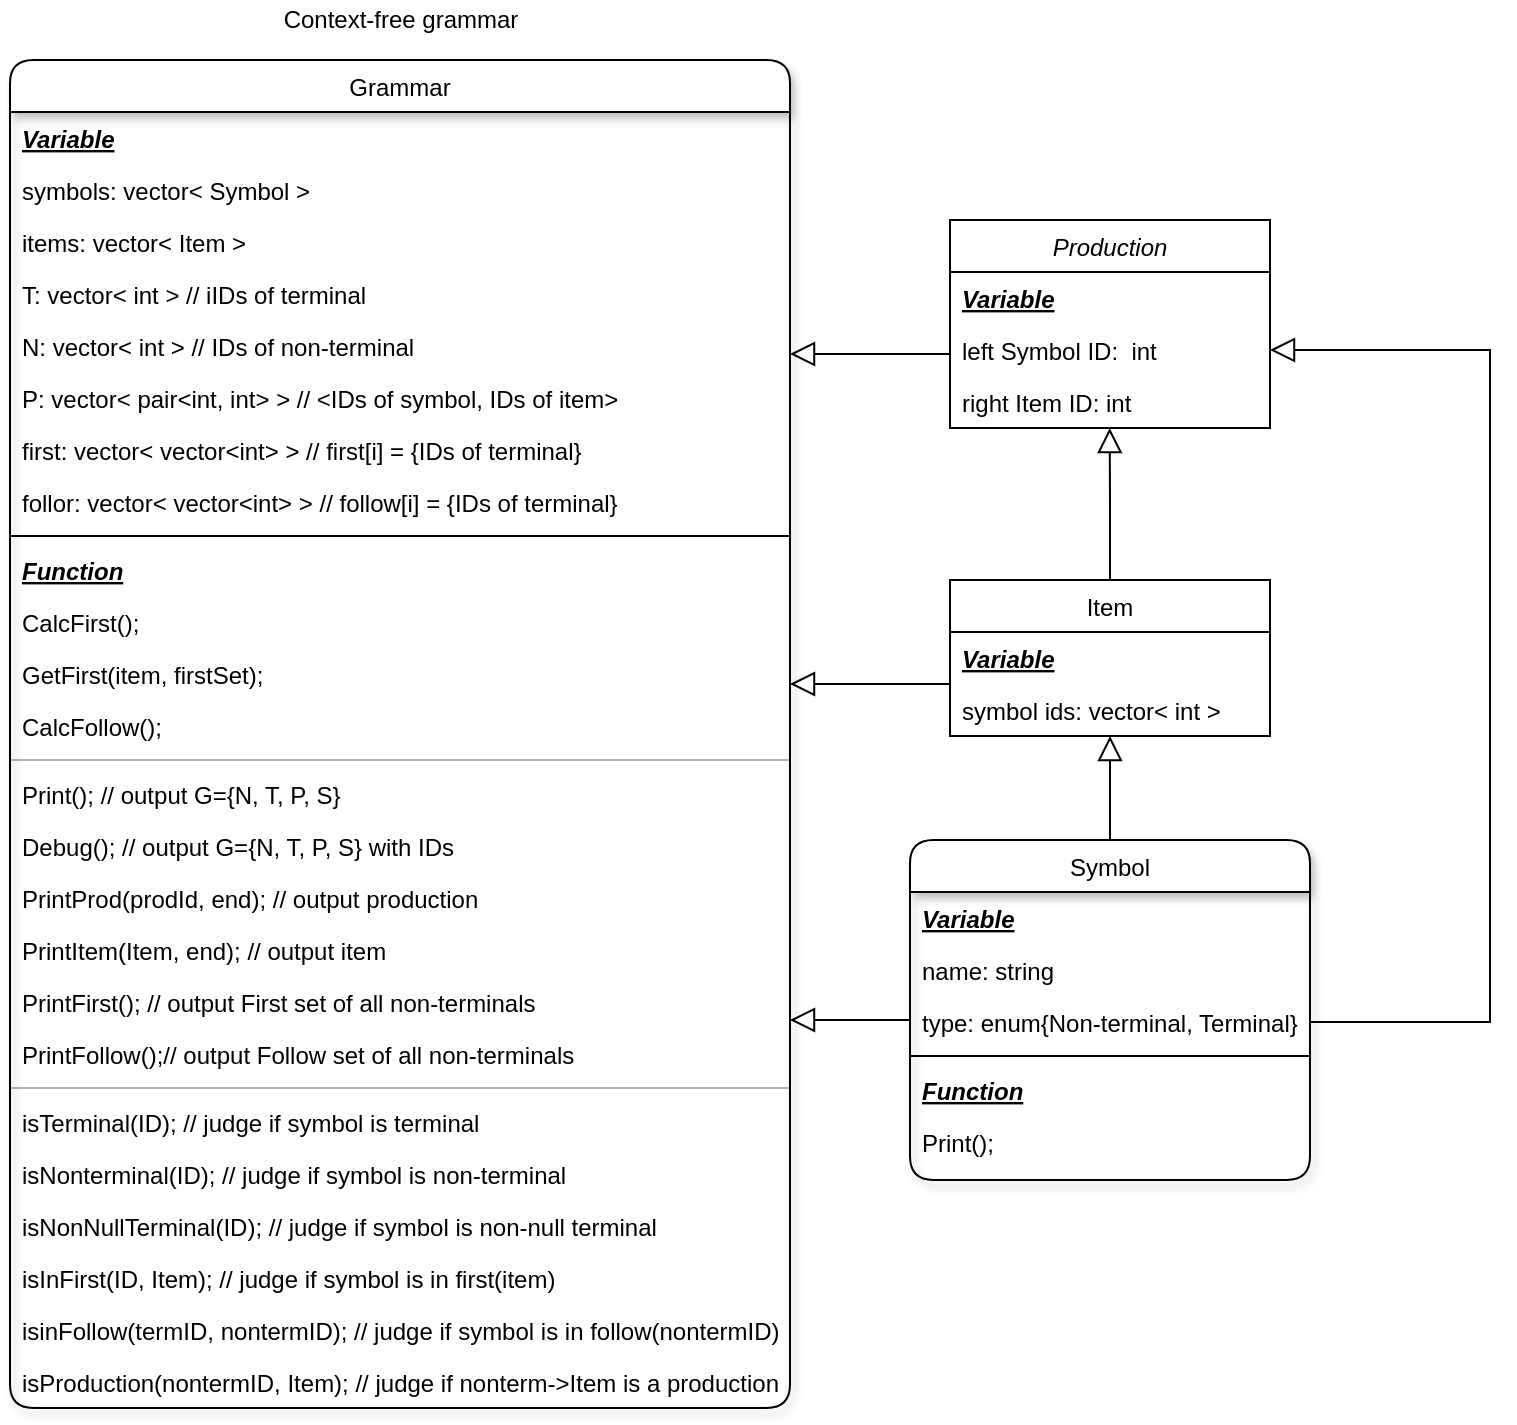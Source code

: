 <mxfile version="13.7.9" type="device"><diagram id="C5RBs43oDa-KdzZeNtuy" name="Page-1"><mxGraphModel dx="1086" dy="966" grid="1" gridSize="10" guides="1" tooltips="1" connect="1" arrows="1" fold="1" page="1" pageScale="1" pageWidth="827" pageHeight="1169" math="0" shadow="0"><root><mxCell id="WIyWlLk6GJQsqaUBKTNV-0"/><mxCell id="WIyWlLk6GJQsqaUBKTNV-1" parent="WIyWlLk6GJQsqaUBKTNV-0"/><mxCell id="bMCIz_RPGzdNiSM40t5y-0" value="Context-free grammar" style="text;html=1;align=center;verticalAlign=middle;resizable=0;points=[];autosize=1;" vertex="1" parent="WIyWlLk6GJQsqaUBKTNV-1"><mxGeometry x="270" y="50" width="130" height="20" as="geometry"/></mxCell><mxCell id="bMCIz_RPGzdNiSM40t5y-4" value="" style="endArrow=block;endSize=10;endFill=0;shadow=0;strokeWidth=1;rounded=0;edgeStyle=elbowEdgeStyle;elbow=vertical;exitX=1;exitY=0.5;exitDx=0;exitDy=0;entryX=1;entryY=0.5;entryDx=0;entryDy=0;" edge="1" parent="WIyWlLk6GJQsqaUBKTNV-1" source="bMCIz_RPGzdNiSM40t5y-3" target="zkfFHV4jXpPFQw0GAbJ--2"><mxGeometry width="160" relative="1" as="geometry"><mxPoint x="759.66" y="396" as="sourcePoint"/><mxPoint x="761.28" y="269.872" as="targetPoint"/><Array as="points"><mxPoint x="880" y="440"/><mxPoint x="840" y="330"/><mxPoint x="759.66" y="281"/></Array></mxGeometry></mxCell><mxCell id="bMCIz_RPGzdNiSM40t5y-6" value="" style="endArrow=block;endSize=10;endFill=0;shadow=0;strokeWidth=1;rounded=0;edgeStyle=elbowEdgeStyle;elbow=vertical;exitX=0;exitY=0.5;exitDx=0;exitDy=0;" edge="1" parent="WIyWlLk6GJQsqaUBKTNV-1" source="zkfFHV4jXpPFQw0GAbJ--2" target="zkfFHV4jXpPFQw0GAbJ--21"><mxGeometry width="160" relative="1" as="geometry"><mxPoint x="620" y="208" as="sourcePoint"/><mxPoint x="420" y="345.038" as="targetPoint"/><Array as="points"><mxPoint x="280" y="227"/></Array></mxGeometry></mxCell><mxCell id="bMCIz_RPGzdNiSM40t5y-7" value="" style="endArrow=block;endSize=10;endFill=0;shadow=0;strokeWidth=1;rounded=0;edgeStyle=elbowEdgeStyle;elbow=vertical;exitX=0.5;exitY=0;exitDx=0;exitDy=0;" edge="1" parent="WIyWlLk6GJQsqaUBKTNV-1" source="zkfFHV4jXpPFQw0GAbJ--6" target="zkfFHV4jXpPFQw0GAbJ--14"><mxGeometry width="160" relative="1" as="geometry"><mxPoint x="430" y="495" as="sourcePoint"/><mxPoint x="820" y="330" as="targetPoint"/><Array as="points"><mxPoint x="690" y="440"/><mxPoint x="700" y="610"/></Array></mxGeometry></mxCell><mxCell id="zkfFHV4jXpPFQw0GAbJ--17" value="Grammar" style="swimlane;fontStyle=0;align=center;verticalAlign=top;childLayout=stackLayout;horizontal=1;startSize=26;horizontalStack=0;resizeParent=1;resizeLast=0;collapsible=1;marginBottom=0;rounded=1;shadow=1;strokeWidth=1;glass=0;sketch=0;swimlaneLine=1;" parent="WIyWlLk6GJQsqaUBKTNV-1" vertex="1"><mxGeometry x="140" y="80" width="390" height="674" as="geometry"><mxRectangle x="550" y="140" width="160" height="26" as="alternateBounds"/></mxGeometry></mxCell><mxCell id="bMCIz_RPGzdNiSM40t5y-13" value="Variable" style="text;align=left;verticalAlign=top;spacingLeft=4;spacingRight=4;overflow=hidden;rotatable=0;points=[[0,0.5],[1,0.5]];portConstraint=eastwest;fontStyle=7" vertex="1" parent="zkfFHV4jXpPFQw0GAbJ--17"><mxGeometry y="26" width="390" height="26" as="geometry"/></mxCell><mxCell id="zkfFHV4jXpPFQw0GAbJ--18" value="symbols: vector&lt; Symbol &gt;" style="text;align=left;verticalAlign=top;spacingLeft=4;spacingRight=4;overflow=hidden;rotatable=0;points=[[0,0.5],[1,0.5]];portConstraint=eastwest;" parent="zkfFHV4jXpPFQw0GAbJ--17" vertex="1"><mxGeometry y="52" width="390" height="26" as="geometry"/></mxCell><mxCell id="zkfFHV4jXpPFQw0GAbJ--19" value="items: vector&lt; Item &gt;" style="text;align=left;verticalAlign=top;spacingLeft=4;spacingRight=4;overflow=hidden;rotatable=0;points=[[0,0.5],[1,0.5]];portConstraint=eastwest;rounded=0;shadow=0;html=0;" parent="zkfFHV4jXpPFQw0GAbJ--17" vertex="1"><mxGeometry y="78" width="390" height="26" as="geometry"/></mxCell><mxCell id="zkfFHV4jXpPFQw0GAbJ--20" value="T: vector&lt; int &gt; // iIDs of terminal" style="text;align=left;verticalAlign=top;spacingLeft=4;spacingRight=4;overflow=hidden;rotatable=0;points=[[0,0.5],[1,0.5]];portConstraint=eastwest;rounded=0;shadow=0;html=0;" parent="zkfFHV4jXpPFQw0GAbJ--17" vertex="1"><mxGeometry y="104" width="390" height="26" as="geometry"/></mxCell><mxCell id="zkfFHV4jXpPFQw0GAbJ--21" value="N: vector&lt; int &gt; // IDs of non-terminal" style="text;align=left;verticalAlign=top;spacingLeft=4;spacingRight=4;overflow=hidden;rotatable=0;points=[[0,0.5],[1,0.5]];portConstraint=eastwest;rounded=0;shadow=0;html=0;" parent="zkfFHV4jXpPFQw0GAbJ--17" vertex="1"><mxGeometry y="130" width="390" height="26" as="geometry"/></mxCell><mxCell id="bMCIz_RPGzdNiSM40t5y-9" value="P: vector&lt; pair&lt;int, int&gt; &gt; // &lt;IDs of symbol, IDs of item&gt;" style="text;align=left;verticalAlign=top;spacingLeft=4;spacingRight=4;overflow=hidden;rotatable=0;points=[[0,0.5],[1,0.5]];portConstraint=eastwest;rounded=0;shadow=0;html=0;" vertex="1" parent="zkfFHV4jXpPFQw0GAbJ--17"><mxGeometry y="156" width="390" height="26" as="geometry"/></mxCell><mxCell id="zkfFHV4jXpPFQw0GAbJ--22" value="first: vector&lt; vector&lt;int&gt; &gt; // first[i] = {IDs of terminal}" style="text;align=left;verticalAlign=top;spacingLeft=4;spacingRight=4;overflow=hidden;rotatable=0;points=[[0,0.5],[1,0.5]];portConstraint=eastwest;rounded=0;shadow=0;html=0;" parent="zkfFHV4jXpPFQw0GAbJ--17" vertex="1"><mxGeometry y="182" width="390" height="26" as="geometry"/></mxCell><mxCell id="bMCIz_RPGzdNiSM40t5y-12" value="follor: vector&lt; vector&lt;int&gt; &gt; // follow[i] = {IDs of terminal}" style="text;align=left;verticalAlign=top;spacingLeft=4;spacingRight=4;overflow=hidden;rotatable=0;points=[[0,0.5],[1,0.5]];portConstraint=eastwest;rounded=0;shadow=0;html=0;" vertex="1" parent="zkfFHV4jXpPFQw0GAbJ--17"><mxGeometry y="208" width="390" height="26" as="geometry"/></mxCell><mxCell id="zkfFHV4jXpPFQw0GAbJ--23" value="" style="line;html=1;strokeWidth=1;align=left;verticalAlign=middle;spacingTop=-1;spacingLeft=3;spacingRight=3;rotatable=0;labelPosition=right;points=[];portConstraint=eastwest;" parent="zkfFHV4jXpPFQw0GAbJ--17" vertex="1"><mxGeometry y="234" width="390" height="8" as="geometry"/></mxCell><mxCell id="bMCIz_RPGzdNiSM40t5y-10" value="Function" style="text;align=left;verticalAlign=top;spacingLeft=4;spacingRight=4;overflow=hidden;rotatable=0;points=[[0,0.5],[1,0.5]];portConstraint=eastwest;rounded=0;shadow=0;html=0;fontStyle=7" vertex="1" parent="zkfFHV4jXpPFQw0GAbJ--17"><mxGeometry y="242" width="390" height="26" as="geometry"/></mxCell><mxCell id="bMCIz_RPGzdNiSM40t5y-14" value="CalcFirst();" style="text;align=left;verticalAlign=top;spacingLeft=4;spacingRight=4;overflow=hidden;rotatable=0;points=[[0,0.5],[1,0.5]];portConstraint=eastwest;" vertex="1" parent="zkfFHV4jXpPFQw0GAbJ--17"><mxGeometry y="268" width="390" height="26" as="geometry"/></mxCell><mxCell id="bMCIz_RPGzdNiSM40t5y-17" value="GetFirst(item, firstSet);" style="text;align=left;verticalAlign=top;spacingLeft=4;spacingRight=4;overflow=hidden;rotatable=0;points=[[0,0.5],[1,0.5]];portConstraint=eastwest;" vertex="1" parent="zkfFHV4jXpPFQw0GAbJ--17"><mxGeometry y="294" width="390" height="26" as="geometry"/></mxCell><mxCell id="bMCIz_RPGzdNiSM40t5y-15" value="CalcFollow();" style="text;align=left;verticalAlign=top;spacingLeft=4;spacingRight=4;overflow=hidden;rotatable=0;points=[[0,0.5],[1,0.5]];portConstraint=eastwest;" vertex="1" parent="zkfFHV4jXpPFQw0GAbJ--17"><mxGeometry y="320" width="390" height="26" as="geometry"/></mxCell><mxCell id="bMCIz_RPGzdNiSM40t5y-22" value="" style="line;html=1;strokeWidth=1;align=left;verticalAlign=middle;spacingTop=-1;spacingLeft=3;spacingRight=3;rotatable=0;labelPosition=right;points=[];portConstraint=eastwest;opacity=30;" vertex="1" parent="zkfFHV4jXpPFQw0GAbJ--17"><mxGeometry y="346" width="390" height="8" as="geometry"/></mxCell><mxCell id="zkfFHV4jXpPFQw0GAbJ--24" value="Print(); // output G={N, T, P, S}&#10;" style="text;align=left;verticalAlign=top;spacingLeft=4;spacingRight=4;overflow=hidden;rotatable=0;points=[[0,0.5],[1,0.5]];portConstraint=eastwest;" parent="zkfFHV4jXpPFQw0GAbJ--17" vertex="1"><mxGeometry y="354" width="390" height="26" as="geometry"/></mxCell><mxCell id="zkfFHV4jXpPFQw0GAbJ--25" value="Debug(); // output G={N, T, P, S} with IDs" style="text;align=left;verticalAlign=top;spacingLeft=4;spacingRight=4;overflow=hidden;rotatable=0;points=[[0,0.5],[1,0.5]];portConstraint=eastwest;" parent="zkfFHV4jXpPFQw0GAbJ--17" vertex="1"><mxGeometry y="380" width="390" height="26" as="geometry"/></mxCell><mxCell id="bMCIz_RPGzdNiSM40t5y-16" value="PrintProd(prodId, end); // output production" style="text;align=left;verticalAlign=top;spacingLeft=4;spacingRight=4;overflow=hidden;rotatable=0;points=[[0,0.5],[1,0.5]];portConstraint=eastwest;" vertex="1" parent="zkfFHV4jXpPFQw0GAbJ--17"><mxGeometry y="406" width="390" height="26" as="geometry"/></mxCell><mxCell id="bMCIz_RPGzdNiSM40t5y-18" value="PrintItem(Item, end); // output item" style="text;align=left;verticalAlign=top;spacingLeft=4;spacingRight=4;overflow=hidden;rotatable=0;points=[[0,0.5],[1,0.5]];portConstraint=eastwest;" vertex="1" parent="zkfFHV4jXpPFQw0GAbJ--17"><mxGeometry y="432" width="390" height="26" as="geometry"/></mxCell><mxCell id="bMCIz_RPGzdNiSM40t5y-19" value="PrintFirst(); // output First set of all non-terminals" style="text;align=left;verticalAlign=top;spacingLeft=4;spacingRight=4;overflow=hidden;rotatable=0;points=[[0,0.5],[1,0.5]];portConstraint=eastwest;" vertex="1" parent="zkfFHV4jXpPFQw0GAbJ--17"><mxGeometry y="458" width="390" height="26" as="geometry"/></mxCell><mxCell id="bMCIz_RPGzdNiSM40t5y-21" value="PrintFollow();// output Follow set of all non-terminals" style="text;align=left;verticalAlign=top;spacingLeft=4;spacingRight=4;overflow=hidden;rotatable=0;points=[[0,0.5],[1,0.5]];portConstraint=eastwest;" vertex="1" parent="zkfFHV4jXpPFQw0GAbJ--17"><mxGeometry y="484" width="390" height="26" as="geometry"/></mxCell><mxCell id="bMCIz_RPGzdNiSM40t5y-23" value="" style="line;html=1;strokeWidth=1;align=left;verticalAlign=middle;spacingTop=-1;spacingLeft=3;spacingRight=3;rotatable=0;labelPosition=right;points=[];portConstraint=eastwest;opacity=30;" vertex="1" parent="zkfFHV4jXpPFQw0GAbJ--17"><mxGeometry y="510" width="390" height="8" as="geometry"/></mxCell><mxCell id="bMCIz_RPGzdNiSM40t5y-24" value="isTerminal(ID); // judge if symbol is terminal" style="text;align=left;verticalAlign=top;spacingLeft=4;spacingRight=4;overflow=hidden;rotatable=0;points=[[0,0.5],[1,0.5]];portConstraint=eastwest;" vertex="1" parent="zkfFHV4jXpPFQw0GAbJ--17"><mxGeometry y="518" width="390" height="26" as="geometry"/></mxCell><mxCell id="bMCIz_RPGzdNiSM40t5y-25" value="isNonterminal(ID); // judge if symbol is non-terminal" style="text;align=left;verticalAlign=top;spacingLeft=4;spacingRight=4;overflow=hidden;rotatable=0;points=[[0,0.5],[1,0.5]];portConstraint=eastwest;" vertex="1" parent="zkfFHV4jXpPFQw0GAbJ--17"><mxGeometry y="544" width="390" height="26" as="geometry"/></mxCell><mxCell id="bMCIz_RPGzdNiSM40t5y-26" value="isNonNullTerminal(ID); // judge if symbol is non-null terminal" style="text;align=left;verticalAlign=top;spacingLeft=4;spacingRight=4;overflow=hidden;rotatable=0;points=[[0,0.5],[1,0.5]];portConstraint=eastwest;" vertex="1" parent="zkfFHV4jXpPFQw0GAbJ--17"><mxGeometry y="570" width="390" height="26" as="geometry"/></mxCell><mxCell id="bMCIz_RPGzdNiSM40t5y-28" value="isInFirst(ID, Item); // judge if symbol is in first(item)" style="text;align=left;verticalAlign=top;spacingLeft=4;spacingRight=4;overflow=hidden;rotatable=0;points=[[0,0.5],[1,0.5]];portConstraint=eastwest;" vertex="1" parent="zkfFHV4jXpPFQw0GAbJ--17"><mxGeometry y="596" width="390" height="26" as="geometry"/></mxCell><mxCell id="bMCIz_RPGzdNiSM40t5y-29" value="isinFollow(termID, nontermID); // judge if symbol is in follow(nontermID)" style="text;align=left;verticalAlign=top;spacingLeft=4;spacingRight=4;overflow=hidden;rotatable=0;points=[[0,0.5],[1,0.5]];portConstraint=eastwest;" vertex="1" parent="zkfFHV4jXpPFQw0GAbJ--17"><mxGeometry y="622" width="390" height="26" as="geometry"/></mxCell><mxCell id="bMCIz_RPGzdNiSM40t5y-30" value="isProduction(nontermID, Item); // judge if nonterm-&gt;Item is a production" style="text;align=left;verticalAlign=top;spacingLeft=4;spacingRight=4;overflow=hidden;rotatable=0;points=[[0,0.5],[1,0.5]];portConstraint=eastwest;" vertex="1" parent="zkfFHV4jXpPFQw0GAbJ--17"><mxGeometry y="648" width="390" height="26" as="geometry"/></mxCell><mxCell id="zkfFHV4jXpPFQw0GAbJ--6" value="Symbol" style="swimlane;fontStyle=0;align=center;verticalAlign=top;childLayout=stackLayout;horizontal=1;startSize=26;horizontalStack=0;resizeParent=1;resizeLast=0;collapsible=1;marginBottom=0;rounded=1;shadow=1;strokeWidth=1;" parent="WIyWlLk6GJQsqaUBKTNV-1" vertex="1"><mxGeometry x="590" y="470" width="200" height="170" as="geometry"><mxRectangle x="130" y="380" width="160" height="26" as="alternateBounds"/></mxGeometry></mxCell><mxCell id="zkfFHV4jXpPFQw0GAbJ--7" value="Variable" style="text;align=left;verticalAlign=top;spacingLeft=4;spacingRight=4;overflow=hidden;rotatable=0;points=[[0,0.5],[1,0.5]];portConstraint=eastwest;fontStyle=7" parent="zkfFHV4jXpPFQw0GAbJ--6" vertex="1"><mxGeometry y="26" width="200" height="26" as="geometry"/></mxCell><mxCell id="zkfFHV4jXpPFQw0GAbJ--8" value="name: string" style="text;align=left;verticalAlign=top;spacingLeft=4;spacingRight=4;overflow=hidden;rotatable=0;points=[[0,0.5],[1,0.5]];portConstraint=eastwest;rounded=0;shadow=0;html=0;" parent="zkfFHV4jXpPFQw0GAbJ--6" vertex="1"><mxGeometry y="52" width="200" height="26" as="geometry"/></mxCell><mxCell id="bMCIz_RPGzdNiSM40t5y-3" value="type: enum{Non-terminal, Terminal}" style="text;align=left;verticalAlign=top;spacingLeft=4;spacingRight=4;overflow=hidden;rotatable=0;points=[[0,0.5],[1,0.5]];portConstraint=eastwest;rounded=0;shadow=0;html=0;" vertex="1" parent="zkfFHV4jXpPFQw0GAbJ--6"><mxGeometry y="78" width="200" height="26" as="geometry"/></mxCell><mxCell id="zkfFHV4jXpPFQw0GAbJ--9" value="" style="line;html=1;strokeWidth=1;align=left;verticalAlign=middle;spacingTop=-1;spacingLeft=3;spacingRight=3;rotatable=0;labelPosition=right;points=[];portConstraint=eastwest;" parent="zkfFHV4jXpPFQw0GAbJ--6" vertex="1"><mxGeometry y="104" width="200" height="8" as="geometry"/></mxCell><mxCell id="zkfFHV4jXpPFQw0GAbJ--10" value="Function" style="text;align=left;verticalAlign=top;spacingLeft=4;spacingRight=4;overflow=hidden;rotatable=0;points=[[0,0.5],[1,0.5]];portConstraint=eastwest;fontStyle=7" parent="zkfFHV4jXpPFQw0GAbJ--6" vertex="1"><mxGeometry y="112" width="200" height="26" as="geometry"/></mxCell><mxCell id="zkfFHV4jXpPFQw0GAbJ--11" value="Print();" style="text;align=left;verticalAlign=top;spacingLeft=4;spacingRight=4;overflow=hidden;rotatable=0;points=[[0,0.5],[1,0.5]];portConstraint=eastwest;" parent="zkfFHV4jXpPFQw0GAbJ--6" vertex="1"><mxGeometry y="138" width="200" height="26" as="geometry"/></mxCell><mxCell id="zkfFHV4jXpPFQw0GAbJ--13" value="Item" style="swimlane;fontStyle=0;align=center;verticalAlign=top;childLayout=stackLayout;horizontal=1;startSize=26;horizontalStack=0;resizeParent=1;resizeLast=0;collapsible=1;marginBottom=0;rounded=0;shadow=0;strokeWidth=1;" parent="WIyWlLk6GJQsqaUBKTNV-1" vertex="1"><mxGeometry x="610" y="340" width="160" height="78" as="geometry"><mxRectangle x="340" y="380" width="170" height="26" as="alternateBounds"/></mxGeometry></mxCell><mxCell id="bMCIz_RPGzdNiSM40t5y-38" value="Variable" style="text;align=left;verticalAlign=top;spacingLeft=4;spacingRight=4;overflow=hidden;rotatable=0;points=[[0,0.5],[1,0.5]];portConstraint=eastwest;fontStyle=7" vertex="1" parent="zkfFHV4jXpPFQw0GAbJ--13"><mxGeometry y="26" width="160" height="26" as="geometry"/></mxCell><mxCell id="zkfFHV4jXpPFQw0GAbJ--14" value="symbol ids: vector&lt; int &gt;" style="text;align=left;verticalAlign=top;spacingLeft=4;spacingRight=4;overflow=hidden;rotatable=0;points=[[0,0.5],[1,0.5]];portConstraint=eastwest;" parent="zkfFHV4jXpPFQw0GAbJ--13" vertex="1"><mxGeometry y="52" width="160" height="26" as="geometry"/></mxCell><mxCell id="zkfFHV4jXpPFQw0GAbJ--0" value="Production" style="swimlane;fontStyle=2;align=center;verticalAlign=top;childLayout=stackLayout;horizontal=1;startSize=26;horizontalStack=0;resizeParent=1;resizeLast=0;collapsible=1;marginBottom=0;rounded=0;shadow=0;strokeWidth=1;" parent="WIyWlLk6GJQsqaUBKTNV-1" vertex="1"><mxGeometry x="610" y="160" width="160" height="104" as="geometry"><mxRectangle x="220" y="120" width="160" height="26" as="alternateBounds"/></mxGeometry></mxCell><mxCell id="zkfFHV4jXpPFQw0GAbJ--1" value="Variable" style="text;align=left;verticalAlign=top;spacingLeft=4;spacingRight=4;overflow=hidden;rotatable=0;points=[[0,0.5],[1,0.5]];portConstraint=eastwest;fontStyle=7" parent="zkfFHV4jXpPFQw0GAbJ--0" vertex="1"><mxGeometry y="26" width="160" height="26" as="geometry"/></mxCell><mxCell id="zkfFHV4jXpPFQw0GAbJ--2" value="left Symbol ID:  int" style="text;align=left;verticalAlign=top;spacingLeft=4;spacingRight=4;overflow=hidden;rotatable=0;points=[[0,0.5],[1,0.5]];portConstraint=eastwest;rounded=0;shadow=0;html=0;" parent="zkfFHV4jXpPFQw0GAbJ--0" vertex="1"><mxGeometry y="52" width="160" height="26" as="geometry"/></mxCell><mxCell id="zkfFHV4jXpPFQw0GAbJ--3" value="right Item ID: int" style="text;align=left;verticalAlign=top;spacingLeft=4;spacingRight=4;overflow=hidden;rotatable=0;points=[[0,0.5],[1,0.5]];portConstraint=eastwest;rounded=0;shadow=0;html=0;" parent="zkfFHV4jXpPFQw0GAbJ--0" vertex="1"><mxGeometry y="78" width="160" height="26" as="geometry"/></mxCell><mxCell id="bMCIz_RPGzdNiSM40t5y-43" value="" style="endArrow=block;endSize=10;endFill=0;shadow=0;strokeWidth=1;rounded=0;edgeStyle=elbowEdgeStyle;elbow=vertical;exitX=0.5;exitY=0;exitDx=0;exitDy=0;entryX=0.499;entryY=1;entryDx=0;entryDy=0;entryPerimeter=0;" edge="1" parent="WIyWlLk6GJQsqaUBKTNV-1" source="zkfFHV4jXpPFQw0GAbJ--13" target="zkfFHV4jXpPFQw0GAbJ--3"><mxGeometry width="160" relative="1" as="geometry"><mxPoint x="700" y="480" as="sourcePoint"/><mxPoint x="700" y="428" as="targetPoint"/><Array as="points"><mxPoint x="690" y="300"/><mxPoint x="710" y="620"/></Array></mxGeometry></mxCell><mxCell id="bMCIz_RPGzdNiSM40t5y-44" value="" style="endArrow=block;endSize=10;endFill=0;shadow=0;strokeWidth=1;rounded=0;edgeStyle=elbowEdgeStyle;elbow=vertical;exitX=0;exitY=0.5;exitDx=0;exitDy=0;" edge="1" parent="WIyWlLk6GJQsqaUBKTNV-1"><mxGeometry width="160" relative="1" as="geometry"><mxPoint x="610" y="390.0" as="sourcePoint"/><mxPoint x="530" y="392" as="targetPoint"/><Array as="points"><mxPoint x="280" y="392"/></Array></mxGeometry></mxCell><mxCell id="bMCIz_RPGzdNiSM40t5y-45" value="" style="endArrow=block;endSize=10;endFill=0;shadow=0;strokeWidth=1;rounded=0;edgeStyle=elbowEdgeStyle;elbow=vertical;exitX=0;exitY=0.5;exitDx=0;exitDy=0;" edge="1" parent="WIyWlLk6GJQsqaUBKTNV-1" source="bMCIz_RPGzdNiSM40t5y-3" target="bMCIz_RPGzdNiSM40t5y-19"><mxGeometry width="160" relative="1" as="geometry"><mxPoint x="630" y="245.0" as="sourcePoint"/><mxPoint x="550" y="560" as="targetPoint"/><Array as="points"><mxPoint x="570" y="560"/><mxPoint x="300" y="247"/></Array></mxGeometry></mxCell></root></mxGraphModel></diagram></mxfile>